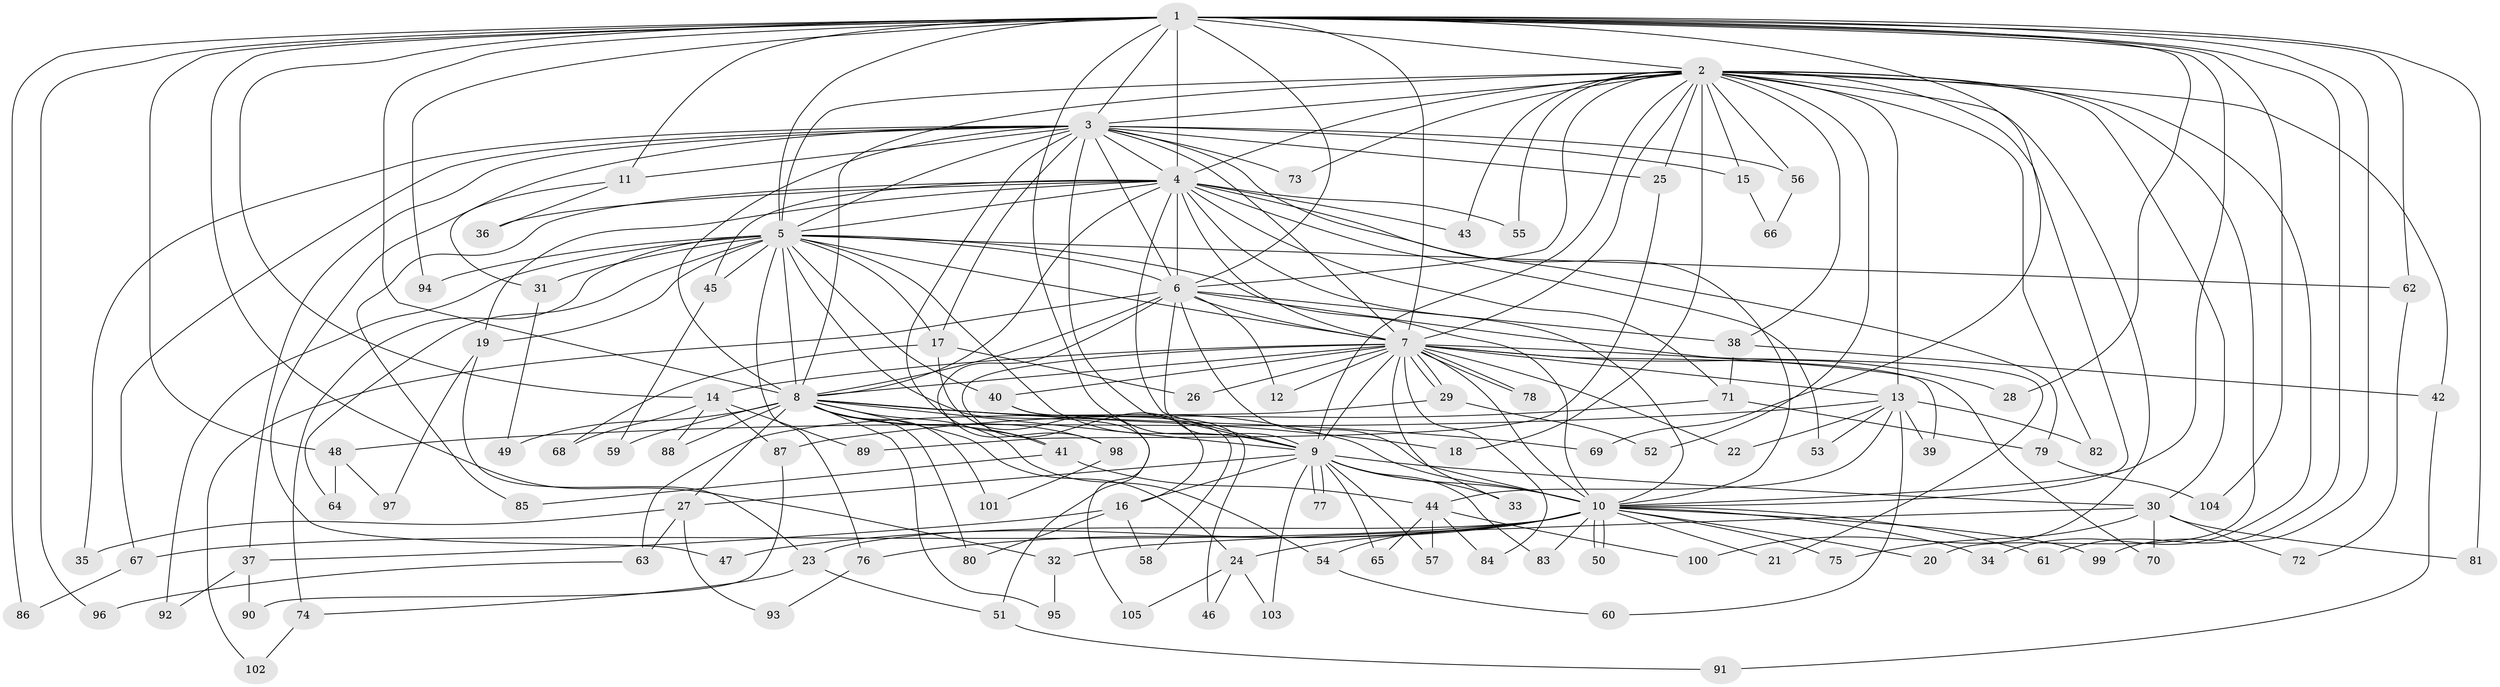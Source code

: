 // Generated by graph-tools (version 1.1) at 2025/01/03/09/25 03:01:33]
// undirected, 105 vertices, 235 edges
graph export_dot {
graph [start="1"]
  node [color=gray90,style=filled];
  1;
  2;
  3;
  4;
  5;
  6;
  7;
  8;
  9;
  10;
  11;
  12;
  13;
  14;
  15;
  16;
  17;
  18;
  19;
  20;
  21;
  22;
  23;
  24;
  25;
  26;
  27;
  28;
  29;
  30;
  31;
  32;
  33;
  34;
  35;
  36;
  37;
  38;
  39;
  40;
  41;
  42;
  43;
  44;
  45;
  46;
  47;
  48;
  49;
  50;
  51;
  52;
  53;
  54;
  55;
  56;
  57;
  58;
  59;
  60;
  61;
  62;
  63;
  64;
  65;
  66;
  67;
  68;
  69;
  70;
  71;
  72;
  73;
  74;
  75;
  76;
  77;
  78;
  79;
  80;
  81;
  82;
  83;
  84;
  85;
  86;
  87;
  88;
  89;
  90;
  91;
  92;
  93;
  94;
  95;
  96;
  97;
  98;
  99;
  100;
  101;
  102;
  103;
  104;
  105;
  1 -- 2;
  1 -- 3;
  1 -- 4;
  1 -- 5;
  1 -- 6;
  1 -- 7;
  1 -- 8;
  1 -- 9;
  1 -- 10;
  1 -- 11;
  1 -- 14;
  1 -- 28;
  1 -- 32;
  1 -- 48;
  1 -- 61;
  1 -- 62;
  1 -- 69;
  1 -- 81;
  1 -- 86;
  1 -- 94;
  1 -- 96;
  1 -- 99;
  1 -- 104;
  2 -- 3;
  2 -- 4;
  2 -- 5;
  2 -- 6;
  2 -- 7;
  2 -- 8;
  2 -- 9;
  2 -- 10;
  2 -- 13;
  2 -- 15;
  2 -- 18;
  2 -- 20;
  2 -- 25;
  2 -- 30;
  2 -- 34;
  2 -- 38;
  2 -- 42;
  2 -- 43;
  2 -- 52;
  2 -- 55;
  2 -- 56;
  2 -- 73;
  2 -- 82;
  2 -- 100;
  3 -- 4;
  3 -- 5;
  3 -- 6;
  3 -- 7;
  3 -- 8;
  3 -- 9;
  3 -- 10;
  3 -- 11;
  3 -- 15;
  3 -- 17;
  3 -- 25;
  3 -- 35;
  3 -- 37;
  3 -- 41;
  3 -- 47;
  3 -- 56;
  3 -- 67;
  3 -- 73;
  4 -- 5;
  4 -- 6;
  4 -- 7;
  4 -- 8;
  4 -- 9;
  4 -- 10;
  4 -- 19;
  4 -- 36;
  4 -- 43;
  4 -- 45;
  4 -- 53;
  4 -- 55;
  4 -- 71;
  4 -- 79;
  4 -- 85;
  5 -- 6;
  5 -- 7;
  5 -- 8;
  5 -- 9;
  5 -- 10;
  5 -- 17;
  5 -- 19;
  5 -- 31;
  5 -- 40;
  5 -- 45;
  5 -- 62;
  5 -- 64;
  5 -- 74;
  5 -- 76;
  5 -- 92;
  5 -- 94;
  5 -- 105;
  6 -- 7;
  6 -- 8;
  6 -- 9;
  6 -- 10;
  6 -- 12;
  6 -- 21;
  6 -- 38;
  6 -- 98;
  6 -- 102;
  7 -- 8;
  7 -- 9;
  7 -- 10;
  7 -- 12;
  7 -- 13;
  7 -- 14;
  7 -- 16;
  7 -- 22;
  7 -- 26;
  7 -- 28;
  7 -- 29;
  7 -- 29;
  7 -- 33;
  7 -- 39;
  7 -- 40;
  7 -- 70;
  7 -- 78;
  7 -- 78;
  7 -- 84;
  8 -- 9;
  8 -- 10;
  8 -- 18;
  8 -- 24;
  8 -- 27;
  8 -- 41;
  8 -- 49;
  8 -- 54;
  8 -- 59;
  8 -- 69;
  8 -- 80;
  8 -- 88;
  8 -- 95;
  8 -- 98;
  8 -- 101;
  9 -- 10;
  9 -- 16;
  9 -- 27;
  9 -- 30;
  9 -- 33;
  9 -- 57;
  9 -- 65;
  9 -- 77;
  9 -- 77;
  9 -- 83;
  9 -- 103;
  10 -- 20;
  10 -- 21;
  10 -- 23;
  10 -- 24;
  10 -- 34;
  10 -- 47;
  10 -- 50;
  10 -- 50;
  10 -- 54;
  10 -- 61;
  10 -- 67;
  10 -- 75;
  10 -- 76;
  10 -- 83;
  10 -- 99;
  11 -- 31;
  11 -- 36;
  13 -- 22;
  13 -- 39;
  13 -- 44;
  13 -- 48;
  13 -- 53;
  13 -- 60;
  13 -- 82;
  14 -- 68;
  14 -- 87;
  14 -- 88;
  14 -- 89;
  15 -- 66;
  16 -- 37;
  16 -- 58;
  16 -- 80;
  17 -- 26;
  17 -- 51;
  17 -- 68;
  19 -- 23;
  19 -- 97;
  23 -- 51;
  23 -- 74;
  24 -- 46;
  24 -- 103;
  24 -- 105;
  25 -- 89;
  27 -- 35;
  27 -- 63;
  27 -- 93;
  29 -- 52;
  29 -- 63;
  30 -- 32;
  30 -- 70;
  30 -- 72;
  30 -- 75;
  30 -- 81;
  31 -- 49;
  32 -- 95;
  37 -- 90;
  37 -- 92;
  38 -- 42;
  38 -- 71;
  40 -- 46;
  40 -- 58;
  41 -- 44;
  41 -- 85;
  42 -- 91;
  44 -- 57;
  44 -- 65;
  44 -- 84;
  44 -- 100;
  45 -- 59;
  48 -- 64;
  48 -- 97;
  51 -- 91;
  54 -- 60;
  56 -- 66;
  62 -- 72;
  63 -- 96;
  67 -- 86;
  71 -- 79;
  71 -- 87;
  74 -- 102;
  76 -- 93;
  79 -- 104;
  87 -- 90;
  98 -- 101;
}
